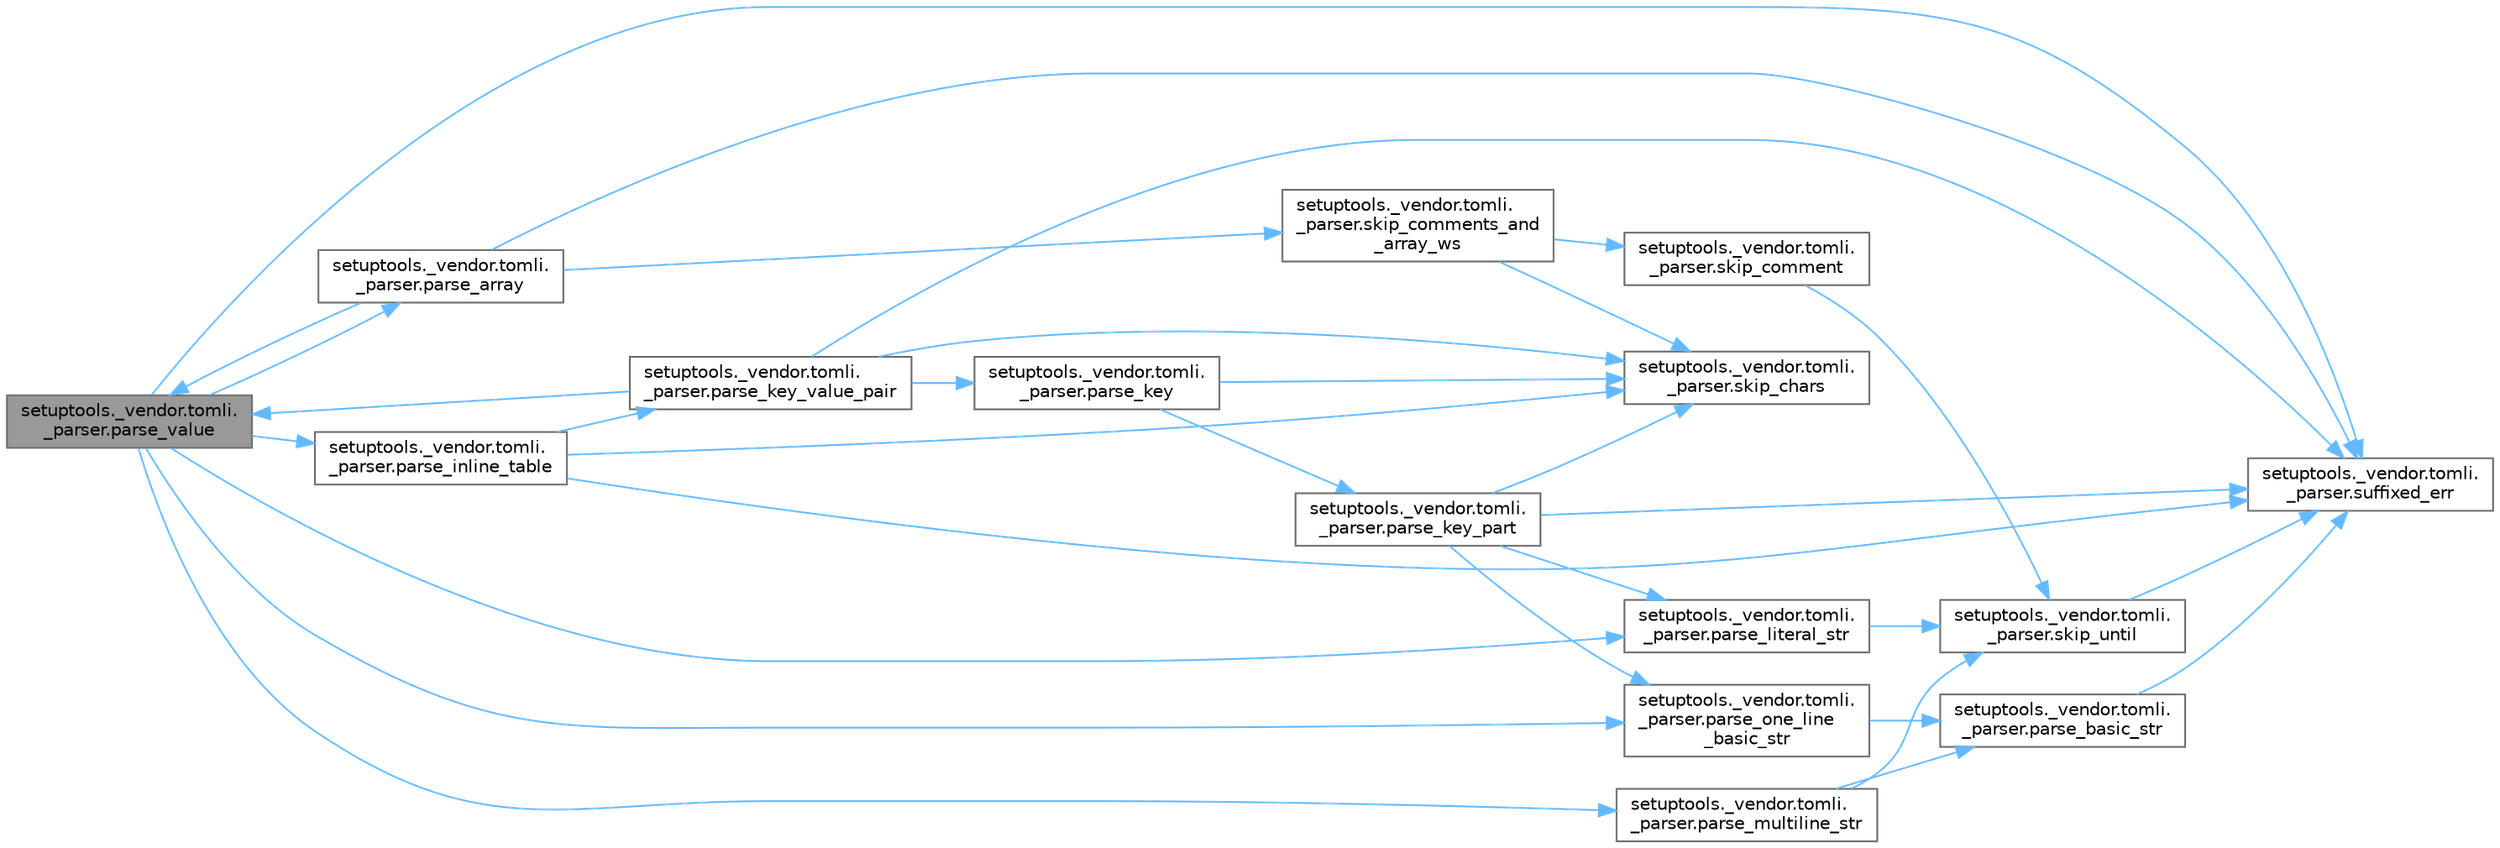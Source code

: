 digraph "setuptools._vendor.tomli._parser.parse_value"
{
 // LATEX_PDF_SIZE
  bgcolor="transparent";
  edge [fontname=Helvetica,fontsize=10,labelfontname=Helvetica,labelfontsize=10];
  node [fontname=Helvetica,fontsize=10,shape=box,height=0.2,width=0.4];
  rankdir="LR";
  Node1 [id="Node000001",label="setuptools._vendor.tomli.\l_parser.parse_value",height=0.2,width=0.4,color="gray40", fillcolor="grey60", style="filled", fontcolor="black",tooltip=" "];
  Node1 -> Node2 [id="edge1_Node000001_Node000002",color="steelblue1",style="solid",tooltip=" "];
  Node2 [id="Node000002",label="setuptools._vendor.tomli.\l_parser.parse_array",height=0.2,width=0.4,color="grey40", fillcolor="white", style="filled",URL="$namespacesetuptools_1_1__vendor_1_1tomli_1_1__parser.html#ac8580a64f23f80bbe732778133c7e49d",tooltip=" "];
  Node2 -> Node1 [id="edge2_Node000002_Node000001",color="steelblue1",style="solid",tooltip=" "];
  Node2 -> Node3 [id="edge3_Node000002_Node000003",color="steelblue1",style="solid",tooltip=" "];
  Node3 [id="Node000003",label="setuptools._vendor.tomli.\l_parser.skip_comments_and\l_array_ws",height=0.2,width=0.4,color="grey40", fillcolor="white", style="filled",URL="$namespacesetuptools_1_1__vendor_1_1tomli_1_1__parser.html#af393ac0f56fa8cb49b9f379c8e18d996",tooltip=" "];
  Node3 -> Node4 [id="edge4_Node000003_Node000004",color="steelblue1",style="solid",tooltip=" "];
  Node4 [id="Node000004",label="setuptools._vendor.tomli.\l_parser.skip_chars",height=0.2,width=0.4,color="grey40", fillcolor="white", style="filled",URL="$namespacesetuptools_1_1__vendor_1_1tomli_1_1__parser.html#ab16f38cc17f216e6d51180c57f6ac2a5",tooltip=" "];
  Node3 -> Node5 [id="edge5_Node000003_Node000005",color="steelblue1",style="solid",tooltip=" "];
  Node5 [id="Node000005",label="setuptools._vendor.tomli.\l_parser.skip_comment",height=0.2,width=0.4,color="grey40", fillcolor="white", style="filled",URL="$namespacesetuptools_1_1__vendor_1_1tomli_1_1__parser.html#a6892e16b19839e1f4584f0dab7a79bbd",tooltip=" "];
  Node5 -> Node6 [id="edge6_Node000005_Node000006",color="steelblue1",style="solid",tooltip=" "];
  Node6 [id="Node000006",label="setuptools._vendor.tomli.\l_parser.skip_until",height=0.2,width=0.4,color="grey40", fillcolor="white", style="filled",URL="$namespacesetuptools_1_1__vendor_1_1tomli_1_1__parser.html#ace0587cfe304db31ad040d22375eff8a",tooltip=" "];
  Node6 -> Node7 [id="edge7_Node000006_Node000007",color="steelblue1",style="solid",tooltip=" "];
  Node7 [id="Node000007",label="setuptools._vendor.tomli.\l_parser.suffixed_err",height=0.2,width=0.4,color="grey40", fillcolor="white", style="filled",URL="$namespacesetuptools_1_1__vendor_1_1tomli_1_1__parser.html#a415244197d53594de6f306b446d7fec2",tooltip=" "];
  Node2 -> Node7 [id="edge8_Node000002_Node000007",color="steelblue1",style="solid",tooltip=" "];
  Node1 -> Node8 [id="edge9_Node000001_Node000008",color="steelblue1",style="solid",tooltip=" "];
  Node8 [id="Node000008",label="setuptools._vendor.tomli.\l_parser.parse_inline_table",height=0.2,width=0.4,color="grey40", fillcolor="white", style="filled",URL="$namespacesetuptools_1_1__vendor_1_1tomli_1_1__parser.html#a162d0490573ec0ae12d29951a508ec60",tooltip=" "];
  Node8 -> Node9 [id="edge10_Node000008_Node000009",color="steelblue1",style="solid",tooltip=" "];
  Node9 [id="Node000009",label="setuptools._vendor.tomli.\l_parser.parse_key_value_pair",height=0.2,width=0.4,color="grey40", fillcolor="white", style="filled",URL="$namespacesetuptools_1_1__vendor_1_1tomli_1_1__parser.html#a52beb72f312fddb91a97a42c7b6738d1",tooltip=" "];
  Node9 -> Node10 [id="edge11_Node000009_Node000010",color="steelblue1",style="solid",tooltip=" "];
  Node10 [id="Node000010",label="setuptools._vendor.tomli.\l_parser.parse_key",height=0.2,width=0.4,color="grey40", fillcolor="white", style="filled",URL="$namespacesetuptools_1_1__vendor_1_1tomli_1_1__parser.html#af519e613f61f89a99c88eab9ef1aa256",tooltip=" "];
  Node10 -> Node11 [id="edge12_Node000010_Node000011",color="steelblue1",style="solid",tooltip=" "];
  Node11 [id="Node000011",label="setuptools._vendor.tomli.\l_parser.parse_key_part",height=0.2,width=0.4,color="grey40", fillcolor="white", style="filled",URL="$namespacesetuptools_1_1__vendor_1_1tomli_1_1__parser.html#ae6734802c129d290c319667c7f1f93c0",tooltip=" "];
  Node11 -> Node12 [id="edge13_Node000011_Node000012",color="steelblue1",style="solid",tooltip=" "];
  Node12 [id="Node000012",label="setuptools._vendor.tomli.\l_parser.parse_literal_str",height=0.2,width=0.4,color="grey40", fillcolor="white", style="filled",URL="$namespacesetuptools_1_1__vendor_1_1tomli_1_1__parser.html#ab725e0b3a5e828e40943134c728bb248",tooltip=" "];
  Node12 -> Node6 [id="edge14_Node000012_Node000006",color="steelblue1",style="solid",tooltip=" "];
  Node11 -> Node13 [id="edge15_Node000011_Node000013",color="steelblue1",style="solid",tooltip=" "];
  Node13 [id="Node000013",label="setuptools._vendor.tomli.\l_parser.parse_one_line\l_basic_str",height=0.2,width=0.4,color="grey40", fillcolor="white", style="filled",URL="$namespacesetuptools_1_1__vendor_1_1tomli_1_1__parser.html#afda4c1594b2ae8c81b7349018b9585a6",tooltip=" "];
  Node13 -> Node14 [id="edge16_Node000013_Node000014",color="steelblue1",style="solid",tooltip=" "];
  Node14 [id="Node000014",label="setuptools._vendor.tomli.\l_parser.parse_basic_str",height=0.2,width=0.4,color="grey40", fillcolor="white", style="filled",URL="$namespacesetuptools_1_1__vendor_1_1tomli_1_1__parser.html#a0b6639c10a74765c2b254d745c71a632",tooltip=" "];
  Node14 -> Node7 [id="edge17_Node000014_Node000007",color="steelblue1",style="solid",tooltip=" "];
  Node11 -> Node4 [id="edge18_Node000011_Node000004",color="steelblue1",style="solid",tooltip=" "];
  Node11 -> Node7 [id="edge19_Node000011_Node000007",color="steelblue1",style="solid",tooltip=" "];
  Node10 -> Node4 [id="edge20_Node000010_Node000004",color="steelblue1",style="solid",tooltip=" "];
  Node9 -> Node1 [id="edge21_Node000009_Node000001",color="steelblue1",style="solid",tooltip=" "];
  Node9 -> Node4 [id="edge22_Node000009_Node000004",color="steelblue1",style="solid",tooltip=" "];
  Node9 -> Node7 [id="edge23_Node000009_Node000007",color="steelblue1",style="solid",tooltip=" "];
  Node8 -> Node4 [id="edge24_Node000008_Node000004",color="steelblue1",style="solid",tooltip=" "];
  Node8 -> Node7 [id="edge25_Node000008_Node000007",color="steelblue1",style="solid",tooltip=" "];
  Node1 -> Node12 [id="edge26_Node000001_Node000012",color="steelblue1",style="solid",tooltip=" "];
  Node1 -> Node15 [id="edge27_Node000001_Node000015",color="steelblue1",style="solid",tooltip=" "];
  Node15 [id="Node000015",label="setuptools._vendor.tomli.\l_parser.parse_multiline_str",height=0.2,width=0.4,color="grey40", fillcolor="white", style="filled",URL="$namespacesetuptools_1_1__vendor_1_1tomli_1_1__parser.html#a0d49af2e4586c4588424a1b94f5a3f03",tooltip=" "];
  Node15 -> Node14 [id="edge28_Node000015_Node000014",color="steelblue1",style="solid",tooltip=" "];
  Node15 -> Node6 [id="edge29_Node000015_Node000006",color="steelblue1",style="solid",tooltip=" "];
  Node1 -> Node13 [id="edge30_Node000001_Node000013",color="steelblue1",style="solid",tooltip=" "];
  Node1 -> Node7 [id="edge31_Node000001_Node000007",color="steelblue1",style="solid",tooltip=" "];
}
